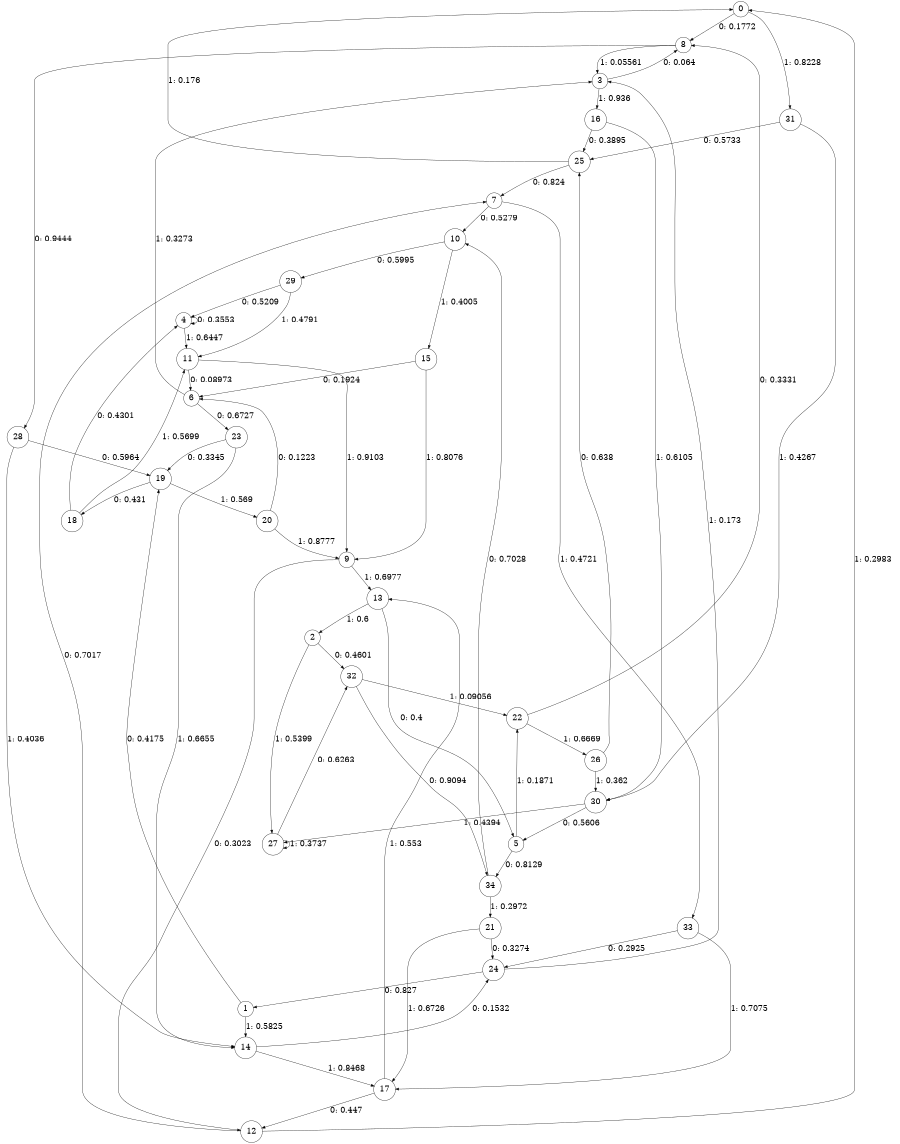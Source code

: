 digraph "ch24faceL6" {
size = "6,8.5";
ratio = "fill";
node [shape = circle];
node [fontsize = 24];
edge [fontsize = 24];
0 -> 8 [label = "0: 0.1772   "];
0 -> 31 [label = "1: 0.8228   "];
1 -> 19 [label = "0: 0.4175   "];
1 -> 14 [label = "1: 0.5825   "];
2 -> 32 [label = "0: 0.4601   "];
2 -> 27 [label = "1: 0.5399   "];
3 -> 8 [label = "0: 0.064    "];
3 -> 16 [label = "1: 0.936    "];
4 -> 4 [label = "0: 0.3553   "];
4 -> 11 [label = "1: 0.6447   "];
5 -> 34 [label = "0: 0.8129   "];
5 -> 22 [label = "1: 0.1871   "];
6 -> 23 [label = "0: 0.6727   "];
6 -> 3 [label = "1: 0.3273   "];
7 -> 10 [label = "0: 0.5279   "];
7 -> 33 [label = "1: 0.4721   "];
8 -> 28 [label = "0: 0.9444   "];
8 -> 3 [label = "1: 0.05561  "];
9 -> 12 [label = "0: 0.3023   "];
9 -> 13 [label = "1: 0.6977   "];
10 -> 29 [label = "0: 0.5995   "];
10 -> 15 [label = "1: 0.4005   "];
11 -> 6 [label = "0: 0.08973  "];
11 -> 9 [label = "1: 0.9103   "];
12 -> 7 [label = "0: 0.7017   "];
12 -> 0 [label = "1: 0.2983   "];
13 -> 5 [label = "0: 0.4      "];
13 -> 2 [label = "1: 0.6      "];
14 -> 24 [label = "0: 0.1532   "];
14 -> 17 [label = "1: 0.8468   "];
15 -> 6 [label = "0: 0.1924   "];
15 -> 9 [label = "1: 0.8076   "];
16 -> 25 [label = "0: 0.3895   "];
16 -> 30 [label = "1: 0.6105   "];
17 -> 12 [label = "0: 0.447    "];
17 -> 13 [label = "1: 0.553    "];
18 -> 4 [label = "0: 0.4301   "];
18 -> 11 [label = "1: 0.5699   "];
19 -> 18 [label = "0: 0.431    "];
19 -> 20 [label = "1: 0.569    "];
20 -> 6 [label = "0: 0.1223   "];
20 -> 9 [label = "1: 0.8777   "];
21 -> 24 [label = "0: 0.3274   "];
21 -> 17 [label = "1: 0.6726   "];
22 -> 8 [label = "0: 0.3331   "];
22 -> 26 [label = "1: 0.6669   "];
23 -> 19 [label = "0: 0.3345   "];
23 -> 14 [label = "1: 0.6655   "];
24 -> 1 [label = "0: 0.827    "];
24 -> 3 [label = "1: 0.173    "];
25 -> 7 [label = "0: 0.824    "];
25 -> 0 [label = "1: 0.176    "];
26 -> 25 [label = "0: 0.638    "];
26 -> 30 [label = "1: 0.362    "];
27 -> 32 [label = "0: 0.6263   "];
27 -> 27 [label = "1: 0.3737   "];
28 -> 19 [label = "0: 0.5964   "];
28 -> 14 [label = "1: 0.4036   "];
29 -> 4 [label = "0: 0.5209   "];
29 -> 11 [label = "1: 0.4791   "];
30 -> 5 [label = "0: 0.5606   "];
30 -> 27 [label = "1: 0.4394   "];
31 -> 25 [label = "0: 0.5733   "];
31 -> 30 [label = "1: 0.4267   "];
32 -> 34 [label = "0: 0.9094   "];
32 -> 22 [label = "1: 0.09056  "];
33 -> 24 [label = "0: 0.2925   "];
33 -> 17 [label = "1: 0.7075   "];
34 -> 10 [label = "0: 0.7028   "];
34 -> 21 [label = "1: 0.2972   "];
}